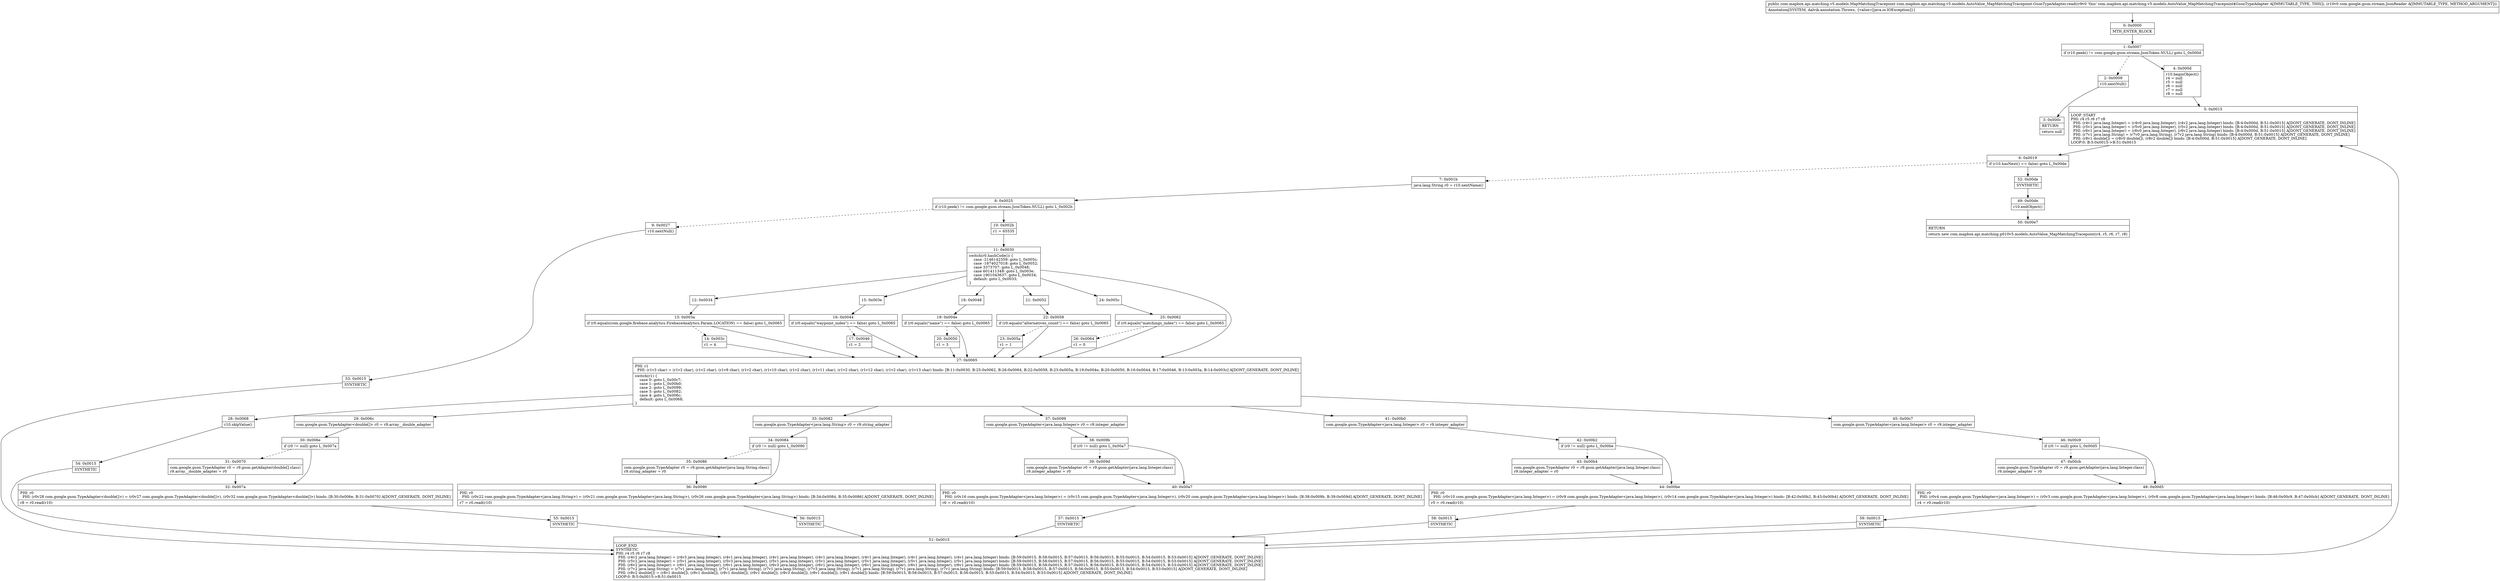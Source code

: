 digraph "CFG forcom.mapbox.api.matching.v5.models.AutoValue_MapMatchingTracepoint.GsonTypeAdapter.read(Lcom\/google\/gson\/stream\/JsonReader;)Lcom\/mapbox\/api\/matching\/v5\/models\/MapMatchingTracepoint;" {
Node_0 [shape=record,label="{0\:\ 0x0000|MTH_ENTER_BLOCK\l}"];
Node_1 [shape=record,label="{1\:\ 0x0007|if (r10.peek() != com.google.gson.stream.JsonToken.NULL) goto L_0x000d\l}"];
Node_2 [shape=record,label="{2\:\ 0x0009|r10.nextNull()\l}"];
Node_3 [shape=record,label="{3\:\ 0x000c|RETURN\l|return null\l}"];
Node_4 [shape=record,label="{4\:\ 0x000d|r10.beginObject()\lr4 = null\lr5 = null\lr6 = null\lr7 = null\lr8 = null\l}"];
Node_5 [shape=record,label="{5\:\ 0x0015|LOOP_START\lPHI: r4 r5 r6 r7 r8 \l  PHI: (r4v1 java.lang.Integer) = (r4v0 java.lang.Integer), (r4v2 java.lang.Integer) binds: [B:4:0x000d, B:51:0x0015] A[DONT_GENERATE, DONT_INLINE]\l  PHI: (r5v1 java.lang.Integer) = (r5v0 java.lang.Integer), (r5v2 java.lang.Integer) binds: [B:4:0x000d, B:51:0x0015] A[DONT_GENERATE, DONT_INLINE]\l  PHI: (r6v1 java.lang.Integer) = (r6v0 java.lang.Integer), (r6v2 java.lang.Integer) binds: [B:4:0x000d, B:51:0x0015] A[DONT_GENERATE, DONT_INLINE]\l  PHI: (r7v1 java.lang.String) = (r7v0 java.lang.String), (r7v2 java.lang.String) binds: [B:4:0x000d, B:51:0x0015] A[DONT_GENERATE, DONT_INLINE]\l  PHI: (r8v1 double[]) = (r8v0 double[]), (r8v2 double[]) binds: [B:4:0x000d, B:51:0x0015] A[DONT_GENERATE, DONT_INLINE]\lLOOP:0: B:5:0x0015\-\>B:51:0x0015\l}"];
Node_6 [shape=record,label="{6\:\ 0x0019|if (r10.hasNext() == false) goto L_0x00de\l}"];
Node_7 [shape=record,label="{7\:\ 0x001b|java.lang.String r0 = r10.nextName()\l}"];
Node_8 [shape=record,label="{8\:\ 0x0025|if (r10.peek() != com.google.gson.stream.JsonToken.NULL) goto L_0x002b\l}"];
Node_9 [shape=record,label="{9\:\ 0x0027|r10.nextNull()\l}"];
Node_10 [shape=record,label="{10\:\ 0x002b|r1 = 65535\l}"];
Node_11 [shape=record,label="{11\:\ 0x0030|switch(r0.hashCode()) \{\l    case \-2146142359: goto L_0x005c;\l    case \-1874027018: goto L_0x0052;\l    case 3373707: goto L_0x0048;\l    case 601411348: goto L_0x003e;\l    case 1901043637: goto L_0x0034;\l    default: goto L_0x0033;\l\}\l}"];
Node_12 [shape=record,label="{12\:\ 0x0034}"];
Node_13 [shape=record,label="{13\:\ 0x003a|if (r0.equals(com.google.firebase.analytics.FirebaseAnalytics.Param.LOCATION) == false) goto L_0x0065\l}"];
Node_14 [shape=record,label="{14\:\ 0x003c|r1 = 4\l}"];
Node_15 [shape=record,label="{15\:\ 0x003e}"];
Node_16 [shape=record,label="{16\:\ 0x0044|if (r0.equals(\"waypoint_index\") == false) goto L_0x0065\l}"];
Node_17 [shape=record,label="{17\:\ 0x0046|r1 = 2\l}"];
Node_18 [shape=record,label="{18\:\ 0x0048}"];
Node_19 [shape=record,label="{19\:\ 0x004e|if (r0.equals(\"name\") == false) goto L_0x0065\l}"];
Node_20 [shape=record,label="{20\:\ 0x0050|r1 = 3\l}"];
Node_21 [shape=record,label="{21\:\ 0x0052}"];
Node_22 [shape=record,label="{22\:\ 0x0058|if (r0.equals(\"alternatives_count\") == false) goto L_0x0065\l}"];
Node_23 [shape=record,label="{23\:\ 0x005a|r1 = 1\l}"];
Node_24 [shape=record,label="{24\:\ 0x005c}"];
Node_25 [shape=record,label="{25\:\ 0x0062|if (r0.equals(\"matchings_index\") == false) goto L_0x0065\l}"];
Node_26 [shape=record,label="{26\:\ 0x0064|r1 = 0\l}"];
Node_27 [shape=record,label="{27\:\ 0x0065|PHI: r1 \l  PHI: (r1v3 char) = (r1v2 char), (r1v2 char), (r1v9 char), (r1v2 char), (r1v10 char), (r1v2 char), (r1v11 char), (r1v2 char), (r1v12 char), (r1v2 char), (r1v13 char) binds: [B:11:0x0030, B:25:0x0062, B:26:0x0064, B:22:0x0058, B:23:0x005a, B:19:0x004e, B:20:0x0050, B:16:0x0044, B:17:0x0046, B:13:0x003a, B:14:0x003c] A[DONT_GENERATE, DONT_INLINE]\l|switch(r1) \{\l    case 0: goto L_0x00c7;\l    case 1: goto L_0x00b0;\l    case 2: goto L_0x0099;\l    case 3: goto L_0x0082;\l    case 4: goto L_0x006c;\l    default: goto L_0x0068;\l\}\l}"];
Node_28 [shape=record,label="{28\:\ 0x0068|r10.skipValue()\l}"];
Node_29 [shape=record,label="{29\:\ 0x006c|com.google.gson.TypeAdapter\<double[]\> r0 = r9.array__double_adapter\l}"];
Node_30 [shape=record,label="{30\:\ 0x006e|if (r0 != null) goto L_0x007a\l}"];
Node_31 [shape=record,label="{31\:\ 0x0070|com.google.gson.TypeAdapter r0 = r9.gson.getAdapter(double[].class)\lr9.array__double_adapter = r0\l}"];
Node_32 [shape=record,label="{32\:\ 0x007a|PHI: r0 \l  PHI: (r0v28 com.google.gson.TypeAdapter\<double[]\>) = (r0v27 com.google.gson.TypeAdapter\<double[]\>), (r0v32 com.google.gson.TypeAdapter\<double[]\>) binds: [B:30:0x006e, B:31:0x0070] A[DONT_GENERATE, DONT_INLINE]\l|r8 = r0.read(r10)\l}"];
Node_33 [shape=record,label="{33\:\ 0x0082|com.google.gson.TypeAdapter\<java.lang.String\> r0 = r9.string_adapter\l}"];
Node_34 [shape=record,label="{34\:\ 0x0084|if (r0 != null) goto L_0x0090\l}"];
Node_35 [shape=record,label="{35\:\ 0x0086|com.google.gson.TypeAdapter r0 = r9.gson.getAdapter(java.lang.String.class)\lr9.string_adapter = r0\l}"];
Node_36 [shape=record,label="{36\:\ 0x0090|PHI: r0 \l  PHI: (r0v22 com.google.gson.TypeAdapter\<java.lang.String\>) = (r0v21 com.google.gson.TypeAdapter\<java.lang.String\>), (r0v26 com.google.gson.TypeAdapter\<java.lang.String\>) binds: [B:34:0x0084, B:35:0x0086] A[DONT_GENERATE, DONT_INLINE]\l|r7 = r0.read(r10)\l}"];
Node_37 [shape=record,label="{37\:\ 0x0099|com.google.gson.TypeAdapter\<java.lang.Integer\> r0 = r9.integer_adapter\l}"];
Node_38 [shape=record,label="{38\:\ 0x009b|if (r0 != null) goto L_0x00a7\l}"];
Node_39 [shape=record,label="{39\:\ 0x009d|com.google.gson.TypeAdapter r0 = r9.gson.getAdapter(java.lang.Integer.class)\lr9.integer_adapter = r0\l}"];
Node_40 [shape=record,label="{40\:\ 0x00a7|PHI: r0 \l  PHI: (r0v16 com.google.gson.TypeAdapter\<java.lang.Integer\>) = (r0v15 com.google.gson.TypeAdapter\<java.lang.Integer\>), (r0v20 com.google.gson.TypeAdapter\<java.lang.Integer\>) binds: [B:38:0x009b, B:39:0x009d] A[DONT_GENERATE, DONT_INLINE]\l|r6 = r0.read(r10)\l}"];
Node_41 [shape=record,label="{41\:\ 0x00b0|com.google.gson.TypeAdapter\<java.lang.Integer\> r0 = r9.integer_adapter\l}"];
Node_42 [shape=record,label="{42\:\ 0x00b2|if (r0 != null) goto L_0x00be\l}"];
Node_43 [shape=record,label="{43\:\ 0x00b4|com.google.gson.TypeAdapter r0 = r9.gson.getAdapter(java.lang.Integer.class)\lr9.integer_adapter = r0\l}"];
Node_44 [shape=record,label="{44\:\ 0x00be|PHI: r0 \l  PHI: (r0v10 com.google.gson.TypeAdapter\<java.lang.Integer\>) = (r0v9 com.google.gson.TypeAdapter\<java.lang.Integer\>), (r0v14 com.google.gson.TypeAdapter\<java.lang.Integer\>) binds: [B:42:0x00b2, B:43:0x00b4] A[DONT_GENERATE, DONT_INLINE]\l|r5 = r0.read(r10)\l}"];
Node_45 [shape=record,label="{45\:\ 0x00c7|com.google.gson.TypeAdapter\<java.lang.Integer\> r0 = r9.integer_adapter\l}"];
Node_46 [shape=record,label="{46\:\ 0x00c9|if (r0 != null) goto L_0x00d5\l}"];
Node_47 [shape=record,label="{47\:\ 0x00cb|com.google.gson.TypeAdapter r0 = r9.gson.getAdapter(java.lang.Integer.class)\lr9.integer_adapter = r0\l}"];
Node_48 [shape=record,label="{48\:\ 0x00d5|PHI: r0 \l  PHI: (r0v4 com.google.gson.TypeAdapter\<java.lang.Integer\>) = (r0v3 com.google.gson.TypeAdapter\<java.lang.Integer\>), (r0v8 com.google.gson.TypeAdapter\<java.lang.Integer\>) binds: [B:46:0x00c9, B:47:0x00cb] A[DONT_GENERATE, DONT_INLINE]\l|r4 = r0.read(r10)\l}"];
Node_49 [shape=record,label="{49\:\ 0x00de|r10.endObject()\l}"];
Node_50 [shape=record,label="{50\:\ 0x00e7|RETURN\l|return new com.mapbox.api.matching.p010v5.models.AutoValue_MapMatchingTracepoint(r4, r5, r6, r7, r8)\l}"];
Node_51 [shape=record,label="{51\:\ 0x0015|LOOP_END\lSYNTHETIC\lPHI: r4 r5 r6 r7 r8 \l  PHI: (r4v2 java.lang.Integer) = (r4v3 java.lang.Integer), (r4v1 java.lang.Integer), (r4v1 java.lang.Integer), (r4v1 java.lang.Integer), (r4v1 java.lang.Integer), (r4v1 java.lang.Integer), (r4v1 java.lang.Integer) binds: [B:59:0x0015, B:58:0x0015, B:57:0x0015, B:56:0x0015, B:55:0x0015, B:54:0x0015, B:53:0x0015] A[DONT_GENERATE, DONT_INLINE]\l  PHI: (r5v2 java.lang.Integer) = (r5v1 java.lang.Integer), (r5v3 java.lang.Integer), (r5v1 java.lang.Integer), (r5v1 java.lang.Integer), (r5v1 java.lang.Integer), (r5v1 java.lang.Integer), (r5v1 java.lang.Integer) binds: [B:59:0x0015, B:58:0x0015, B:57:0x0015, B:56:0x0015, B:55:0x0015, B:54:0x0015, B:53:0x0015] A[DONT_GENERATE, DONT_INLINE]\l  PHI: (r6v2 java.lang.Integer) = (r6v1 java.lang.Integer), (r6v1 java.lang.Integer), (r6v3 java.lang.Integer), (r6v1 java.lang.Integer), (r6v1 java.lang.Integer), (r6v1 java.lang.Integer), (r6v1 java.lang.Integer) binds: [B:59:0x0015, B:58:0x0015, B:57:0x0015, B:56:0x0015, B:55:0x0015, B:54:0x0015, B:53:0x0015] A[DONT_GENERATE, DONT_INLINE]\l  PHI: (r7v2 java.lang.String) = (r7v1 java.lang.String), (r7v1 java.lang.String), (r7v1 java.lang.String), (r7v3 java.lang.String), (r7v1 java.lang.String), (r7v1 java.lang.String), (r7v1 java.lang.String) binds: [B:59:0x0015, B:58:0x0015, B:57:0x0015, B:56:0x0015, B:55:0x0015, B:54:0x0015, B:53:0x0015] A[DONT_GENERATE, DONT_INLINE]\l  PHI: (r8v2 double[]) = (r8v1 double[]), (r8v1 double[]), (r8v1 double[]), (r8v1 double[]), (r8v3 double[]), (r8v1 double[]), (r8v1 double[]) binds: [B:59:0x0015, B:58:0x0015, B:57:0x0015, B:56:0x0015, B:55:0x0015, B:54:0x0015, B:53:0x0015] A[DONT_GENERATE, DONT_INLINE]\lLOOP:0: B:5:0x0015\-\>B:51:0x0015\l}"];
Node_52 [shape=record,label="{52\:\ 0x00de|SYNTHETIC\l}"];
Node_53 [shape=record,label="{53\:\ 0x0015|SYNTHETIC\l}"];
Node_54 [shape=record,label="{54\:\ 0x0015|SYNTHETIC\l}"];
Node_55 [shape=record,label="{55\:\ 0x0015|SYNTHETIC\l}"];
Node_56 [shape=record,label="{56\:\ 0x0015|SYNTHETIC\l}"];
Node_57 [shape=record,label="{57\:\ 0x0015|SYNTHETIC\l}"];
Node_58 [shape=record,label="{58\:\ 0x0015|SYNTHETIC\l}"];
Node_59 [shape=record,label="{59\:\ 0x0015|SYNTHETIC\l}"];
MethodNode[shape=record,label="{public com.mapbox.api.matching.v5.models.MapMatchingTracepoint com.mapbox.api.matching.v5.models.AutoValue_MapMatchingTracepoint.GsonTypeAdapter.read((r9v0 'this' com.mapbox.api.matching.v5.models.AutoValue_MapMatchingTracepoint$GsonTypeAdapter A[IMMUTABLE_TYPE, THIS]), (r10v0 com.google.gson.stream.JsonReader A[IMMUTABLE_TYPE, METHOD_ARGUMENT]))  | Annotation[SYSTEM, dalvik.annotation.Throws, \{value=[java.io.IOException]\}]\l}"];
MethodNode -> Node_0;
Node_0 -> Node_1;
Node_1 -> Node_2[style=dashed];
Node_1 -> Node_4;
Node_2 -> Node_3;
Node_4 -> Node_5;
Node_5 -> Node_6;
Node_6 -> Node_7[style=dashed];
Node_6 -> Node_52;
Node_7 -> Node_8;
Node_8 -> Node_9[style=dashed];
Node_8 -> Node_10;
Node_9 -> Node_53;
Node_10 -> Node_11;
Node_11 -> Node_12;
Node_11 -> Node_15;
Node_11 -> Node_18;
Node_11 -> Node_21;
Node_11 -> Node_24;
Node_11 -> Node_27;
Node_12 -> Node_13;
Node_13 -> Node_14[style=dashed];
Node_13 -> Node_27;
Node_14 -> Node_27;
Node_15 -> Node_16;
Node_16 -> Node_17[style=dashed];
Node_16 -> Node_27;
Node_17 -> Node_27;
Node_18 -> Node_19;
Node_19 -> Node_20[style=dashed];
Node_19 -> Node_27;
Node_20 -> Node_27;
Node_21 -> Node_22;
Node_22 -> Node_23[style=dashed];
Node_22 -> Node_27;
Node_23 -> Node_27;
Node_24 -> Node_25;
Node_25 -> Node_26[style=dashed];
Node_25 -> Node_27;
Node_26 -> Node_27;
Node_27 -> Node_28;
Node_27 -> Node_29;
Node_27 -> Node_33;
Node_27 -> Node_37;
Node_27 -> Node_41;
Node_27 -> Node_45;
Node_28 -> Node_54;
Node_29 -> Node_30;
Node_30 -> Node_31[style=dashed];
Node_30 -> Node_32;
Node_31 -> Node_32;
Node_32 -> Node_55;
Node_33 -> Node_34;
Node_34 -> Node_35[style=dashed];
Node_34 -> Node_36;
Node_35 -> Node_36;
Node_36 -> Node_56;
Node_37 -> Node_38;
Node_38 -> Node_39[style=dashed];
Node_38 -> Node_40;
Node_39 -> Node_40;
Node_40 -> Node_57;
Node_41 -> Node_42;
Node_42 -> Node_43[style=dashed];
Node_42 -> Node_44;
Node_43 -> Node_44;
Node_44 -> Node_58;
Node_45 -> Node_46;
Node_46 -> Node_47[style=dashed];
Node_46 -> Node_48;
Node_47 -> Node_48;
Node_48 -> Node_59;
Node_49 -> Node_50;
Node_51 -> Node_5;
Node_52 -> Node_49;
Node_53 -> Node_51;
Node_54 -> Node_51;
Node_55 -> Node_51;
Node_56 -> Node_51;
Node_57 -> Node_51;
Node_58 -> Node_51;
Node_59 -> Node_51;
}

